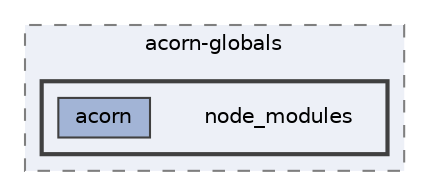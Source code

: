 digraph "pkiclassroomrescheduler/src/main/frontend/node_modules/acorn-globals/node_modules"
{
 // LATEX_PDF_SIZE
  bgcolor="transparent";
  edge [fontname=Helvetica,fontsize=10,labelfontname=Helvetica,labelfontsize=10];
  node [fontname=Helvetica,fontsize=10,shape=box,height=0.2,width=0.4];
  compound=true
  subgraph clusterdir_0ccc0775f4798407e1b28faac4e50d95 {
    graph [ bgcolor="#edf0f7", pencolor="grey50", label="acorn-globals", fontname=Helvetica,fontsize=10 style="filled,dashed", URL="dir_0ccc0775f4798407e1b28faac4e50d95.html",tooltip=""]
  subgraph clusterdir_4db221ddc5e482a4bfeb4f6262f60b17 {
    graph [ bgcolor="#edf0f7", pencolor="grey25", label="", fontname=Helvetica,fontsize=10 style="filled,bold", URL="dir_4db221ddc5e482a4bfeb4f6262f60b17.html",tooltip=""]
    dir_4db221ddc5e482a4bfeb4f6262f60b17 [shape=plaintext, label="node_modules"];
  dir_026e39d36aeaad353c4b93bd1c978a0d [label="acorn", fillcolor="#a2b4d6", color="grey25", style="filled", URL="dir_026e39d36aeaad353c4b93bd1c978a0d.html",tooltip=""];
  }
  }
}
